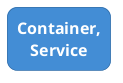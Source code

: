 @startuml
set separator none

skinparam {
  shadowing false
  arrowFontSize 15
  defaultTextAlignment center
  wrapWidth 100
  maxMessageSize 100
  defaultFontName "Arial"
}
hide stereotype

skinparam rectangle<<_transparent>> {
  BorderColor transparent
  BackgroundColor transparent
  FontColor transparent
}

skinparam rectangle<<1>> {
  BackgroundColor #438dd5
  FontColor #ffffff
  BorderColor #2e6295
  roundCorner 20
}
rectangle "==Container, Service" <<1>>


@enduml